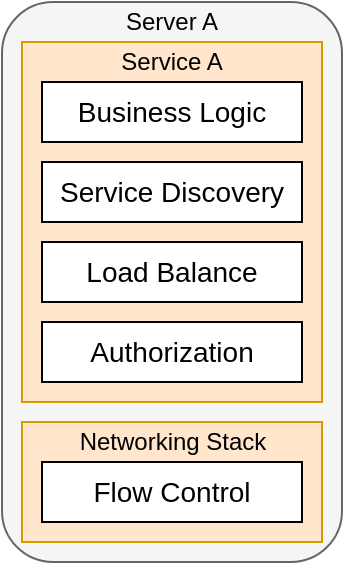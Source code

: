 <mxfile version="21.6.9" type="github">
  <diagram name="Page-1" id="c9ccHwm3bKciFl91v9v1">
    <mxGraphModel dx="830" dy="460" grid="1" gridSize="10" guides="1" tooltips="1" connect="1" arrows="1" fold="1" page="1" pageScale="1" pageWidth="850" pageHeight="1100" math="0" shadow="0">
      <root>
        <mxCell id="0" />
        <mxCell id="1" parent="0" />
        <mxCell id="NYKCWLAR6BPWrgnIzsKz-20" value="" style="group" vertex="1" connectable="0" parent="1">
          <mxGeometry x="370" y="320" width="160" height="260" as="geometry" />
        </mxCell>
        <mxCell id="NYKCWLAR6BPWrgnIzsKz-2" value="" style="rounded=1;whiteSpace=wrap;html=1;fillColor=#f5f5f5;fontColor=#333333;strokeColor=#666666;glass=0;" vertex="1" parent="NYKCWLAR6BPWrgnIzsKz-20">
          <mxGeometry x="-10" y="-20" width="170" height="280" as="geometry" />
        </mxCell>
        <mxCell id="NYKCWLAR6BPWrgnIzsKz-7" value="" style="rounded=0;whiteSpace=wrap;html=1;fillColor=#ffe6cc;strokeColor=#d79b00;" vertex="1" parent="NYKCWLAR6BPWrgnIzsKz-20">
          <mxGeometry width="150" height="180" as="geometry" />
        </mxCell>
        <mxCell id="NYKCWLAR6BPWrgnIzsKz-3" value="&lt;font style=&quot;font-size: 14px;&quot;&gt;Business Logic&lt;/font&gt;" style="rounded=0;whiteSpace=wrap;html=1;" vertex="1" parent="NYKCWLAR6BPWrgnIzsKz-20">
          <mxGeometry x="10" y="20" width="130" height="30" as="geometry" />
        </mxCell>
        <mxCell id="NYKCWLAR6BPWrgnIzsKz-4" value="&lt;font style=&quot;font-size: 14px;&quot;&gt;Service Discovery&lt;/font&gt;" style="rounded=0;whiteSpace=wrap;html=1;" vertex="1" parent="NYKCWLAR6BPWrgnIzsKz-20">
          <mxGeometry x="10" y="60" width="130" height="30" as="geometry" />
        </mxCell>
        <mxCell id="NYKCWLAR6BPWrgnIzsKz-5" value="&lt;font style=&quot;font-size: 14px;&quot;&gt;Load Balance&lt;/font&gt;" style="rounded=0;whiteSpace=wrap;html=1;" vertex="1" parent="NYKCWLAR6BPWrgnIzsKz-20">
          <mxGeometry x="10" y="100" width="130" height="30" as="geometry" />
        </mxCell>
        <mxCell id="NYKCWLAR6BPWrgnIzsKz-6" value="&lt;font style=&quot;font-size: 14px;&quot;&gt;Authorization&lt;/font&gt;" style="rounded=0;whiteSpace=wrap;html=1;" vertex="1" parent="NYKCWLAR6BPWrgnIzsKz-20">
          <mxGeometry x="10" y="140" width="130" height="30" as="geometry" />
        </mxCell>
        <mxCell id="NYKCWLAR6BPWrgnIzsKz-8" value="Service A" style="text;html=1;strokeColor=none;fillColor=none;align=center;verticalAlign=middle;whiteSpace=wrap;rounded=0;" vertex="1" parent="NYKCWLAR6BPWrgnIzsKz-20">
          <mxGeometry x="45" width="60" height="20" as="geometry" />
        </mxCell>
        <mxCell id="NYKCWLAR6BPWrgnIzsKz-23" value="Server A" style="text;html=1;strokeColor=none;fillColor=none;align=center;verticalAlign=middle;whiteSpace=wrap;rounded=0;" vertex="1" parent="NYKCWLAR6BPWrgnIzsKz-20">
          <mxGeometry x="45" y="-20" width="60" height="20" as="geometry" />
        </mxCell>
        <mxCell id="NYKCWLAR6BPWrgnIzsKz-21" value="" style="group" vertex="1" connectable="0" parent="1">
          <mxGeometry x="370" y="510" width="150" height="60" as="geometry" />
        </mxCell>
        <mxCell id="NYKCWLAR6BPWrgnIzsKz-17" value="" style="rounded=0;whiteSpace=wrap;html=1;fillColor=#ffe6cc;strokeColor=#d79b00;" vertex="1" parent="NYKCWLAR6BPWrgnIzsKz-21">
          <mxGeometry width="150" height="60" as="geometry" />
        </mxCell>
        <mxCell id="NYKCWLAR6BPWrgnIzsKz-18" value="Networking Stack" style="text;html=1;strokeColor=none;fillColor=none;align=center;verticalAlign=middle;whiteSpace=wrap;rounded=0;" vertex="1" parent="NYKCWLAR6BPWrgnIzsKz-21">
          <mxGeometry x="22.5" width="105" height="20" as="geometry" />
        </mxCell>
        <mxCell id="NYKCWLAR6BPWrgnIzsKz-19" value="&lt;span style=&quot;font-size: 14px;&quot;&gt;Flow Control&lt;/span&gt;" style="rounded=0;whiteSpace=wrap;html=1;" vertex="1" parent="NYKCWLAR6BPWrgnIzsKz-21">
          <mxGeometry x="10" y="20" width="130" height="30" as="geometry" />
        </mxCell>
      </root>
    </mxGraphModel>
  </diagram>
</mxfile>
